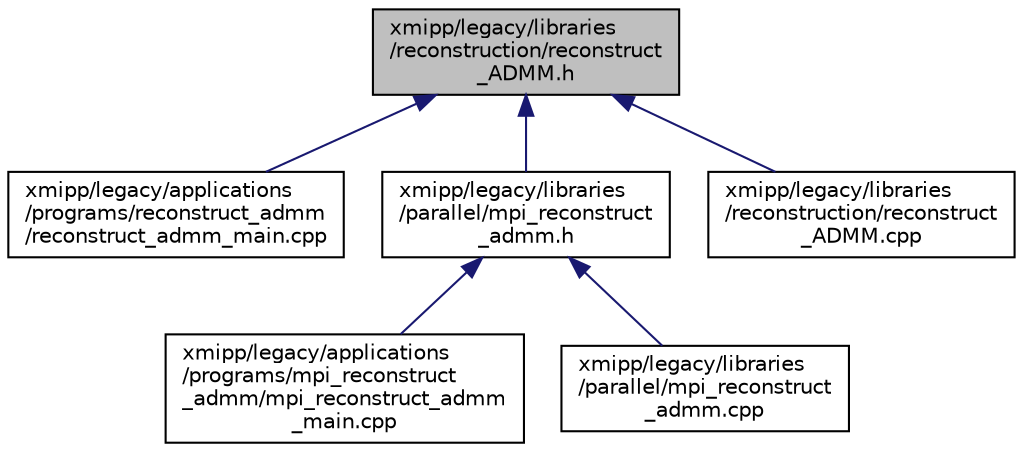 digraph "xmipp/legacy/libraries/reconstruction/reconstruct_ADMM.h"
{
  edge [fontname="Helvetica",fontsize="10",labelfontname="Helvetica",labelfontsize="10"];
  node [fontname="Helvetica",fontsize="10",shape=record];
  Node99 [label="xmipp/legacy/libraries\l/reconstruction/reconstruct\l_ADMM.h",height=0.2,width=0.4,color="black", fillcolor="grey75", style="filled", fontcolor="black"];
  Node99 -> Node100 [dir="back",color="midnightblue",fontsize="10",style="solid",fontname="Helvetica"];
  Node100 [label="xmipp/legacy/applications\l/programs/reconstruct_admm\l/reconstruct_admm_main.cpp",height=0.2,width=0.4,color="black", fillcolor="white", style="filled",URL="$reconstruct__admm__main_8cpp.html"];
  Node99 -> Node101 [dir="back",color="midnightblue",fontsize="10",style="solid",fontname="Helvetica"];
  Node101 [label="xmipp/legacy/libraries\l/parallel/mpi_reconstruct\l_admm.h",height=0.2,width=0.4,color="black", fillcolor="white", style="filled",URL="$mpi__reconstruct__admm_8h.html"];
  Node101 -> Node102 [dir="back",color="midnightblue",fontsize="10",style="solid",fontname="Helvetica"];
  Node102 [label="xmipp/legacy/applications\l/programs/mpi_reconstruct\l_admm/mpi_reconstruct_admm\l_main.cpp",height=0.2,width=0.4,color="black", fillcolor="white", style="filled",URL="$mpi__reconstruct__admm__main_8cpp.html"];
  Node101 -> Node103 [dir="back",color="midnightblue",fontsize="10",style="solid",fontname="Helvetica"];
  Node103 [label="xmipp/legacy/libraries\l/parallel/mpi_reconstruct\l_admm.cpp",height=0.2,width=0.4,color="black", fillcolor="white", style="filled",URL="$mpi__reconstruct__admm_8cpp.html"];
  Node99 -> Node104 [dir="back",color="midnightblue",fontsize="10",style="solid",fontname="Helvetica"];
  Node104 [label="xmipp/legacy/libraries\l/reconstruction/reconstruct\l_ADMM.cpp",height=0.2,width=0.4,color="black", fillcolor="white", style="filled",URL="$reconstruct__ADMM_8cpp.html"];
}
